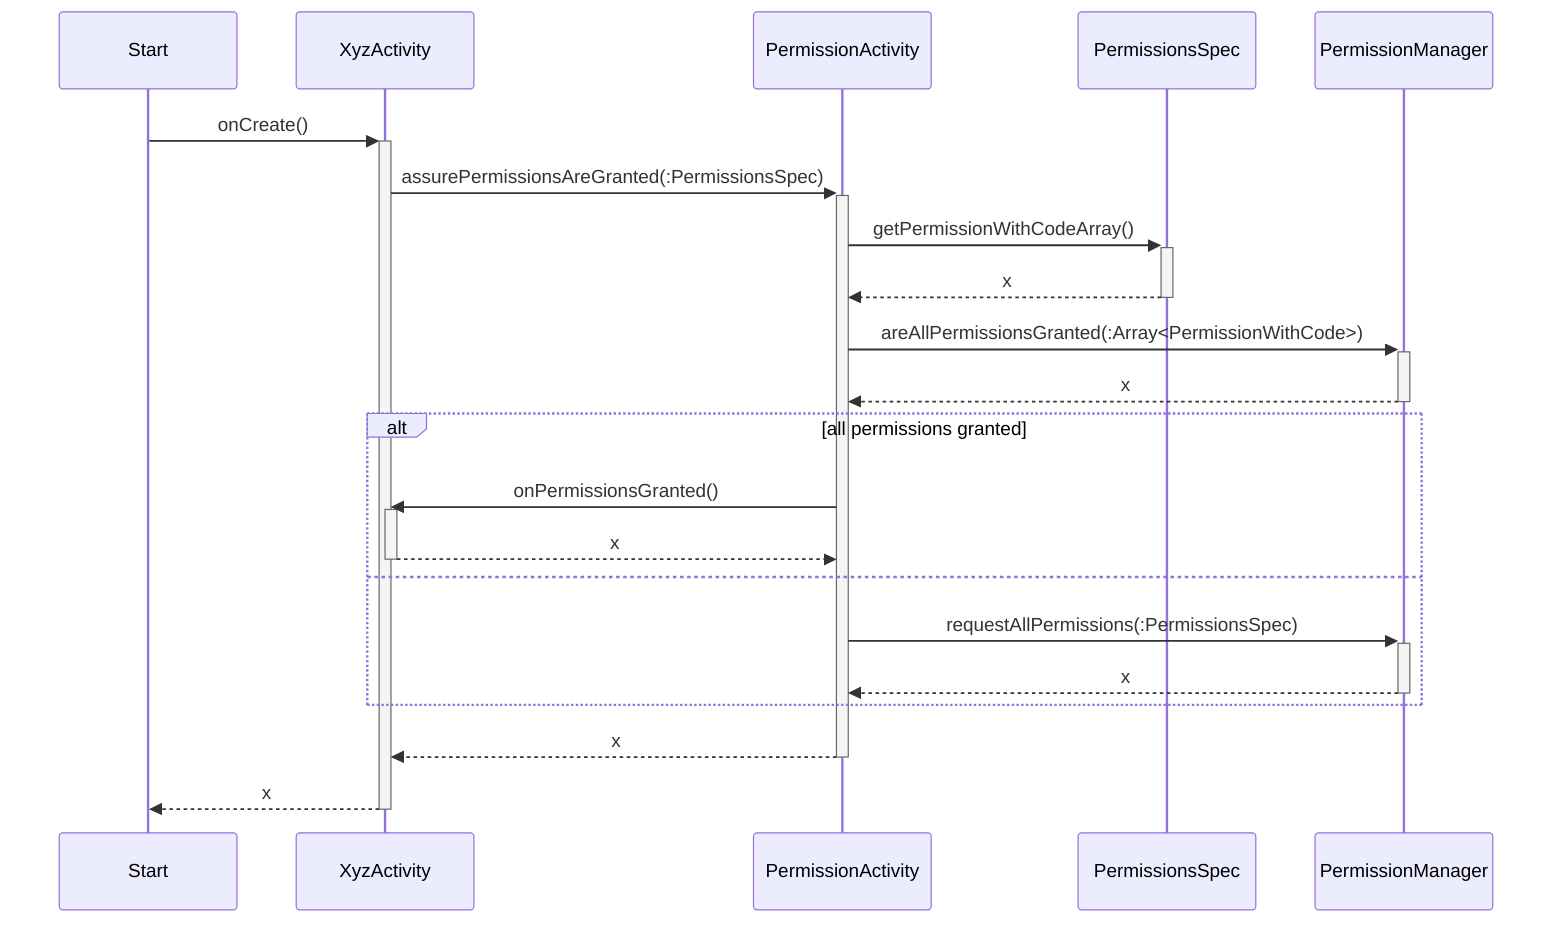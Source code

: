sequenceDiagram
    Start ->>+ XyzActivity: onCreate()
    XyzActivity ->>+ PermissionActivity: assurePermissionsAreGranted(:PermissionsSpec)
    PermissionActivity ->>+ PermissionsSpec: getPermissionWithCodeArray()
    PermissionsSpec -->>- PermissionActivity: x
    PermissionActivity ->>+ PermissionManager: areAllPermissionsGranted(:Array<PermissionWithCode>)
    PermissionManager -->>- PermissionActivity: x
    alt all permissions granted
        PermissionActivity ->>+ XyzActivity: onPermissionsGranted()
        XyzActivity -->>- PermissionActivity: x
    else
        PermissionActivity ->>+ PermissionManager: requestAllPermissions(:PermissionsSpec)
        PermissionManager -->>- PermissionActivity: x
    end
    PermissionActivity -->>- XyzActivity: x
    XyzActivity -->>- Start: x